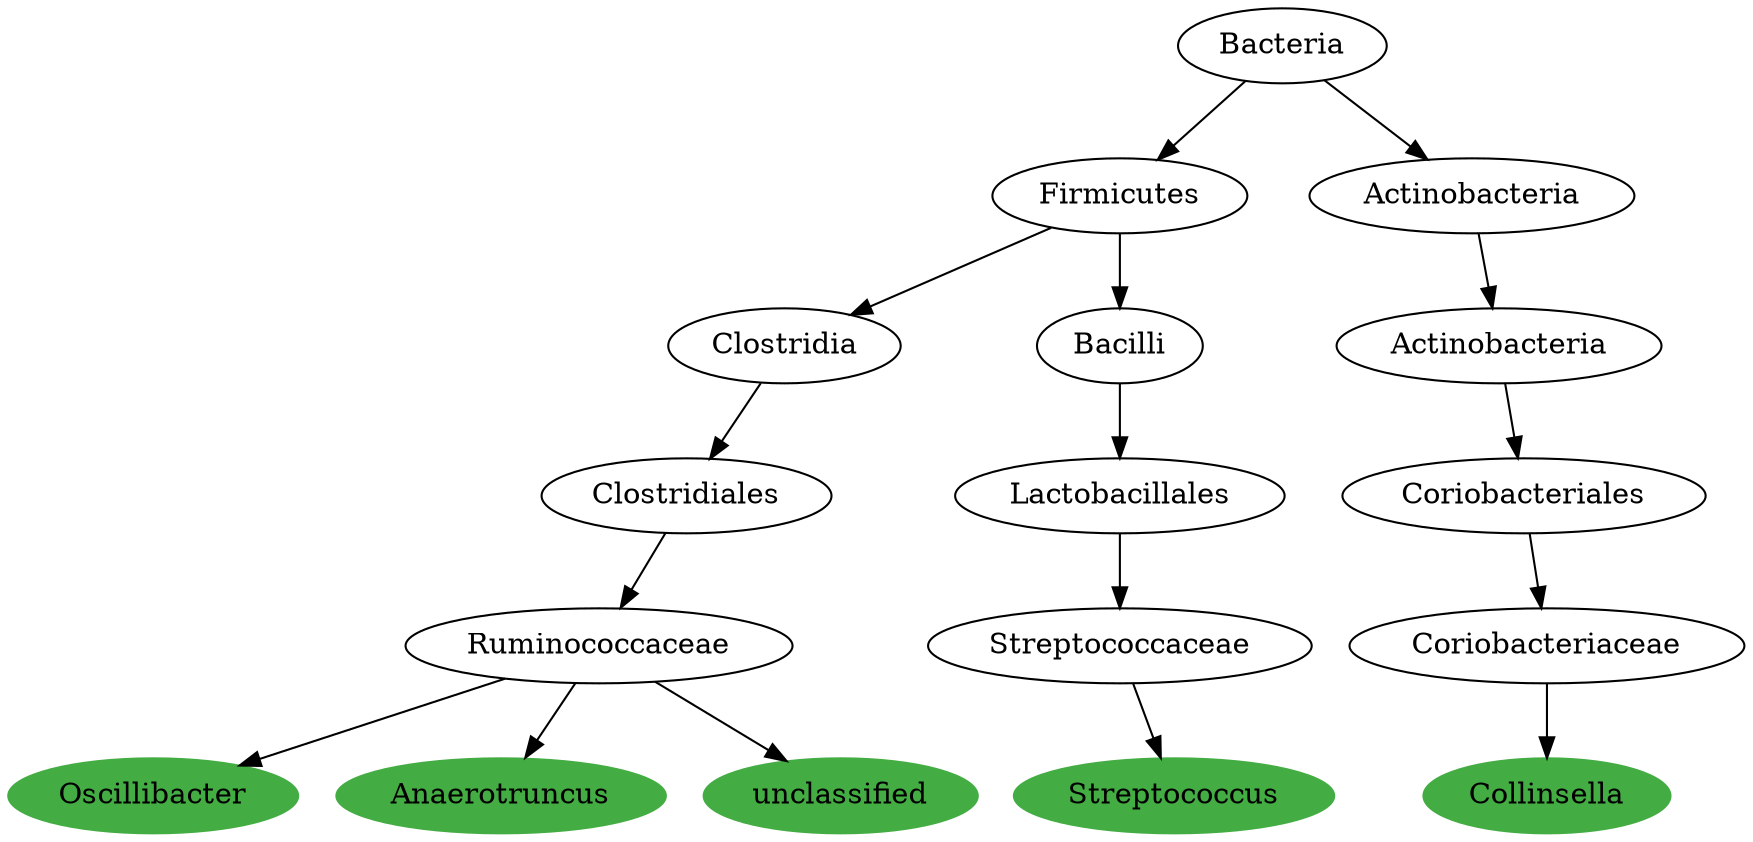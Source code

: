 digraph G { 
	RuminococcaceaeOscillibacter [label="Oscillibacter", color="#43AC43", style=filled];
	ClostridialesRuminococcaceae [label="Ruminococcaceae"];
	RuminococcaceaeOscillibacter [label="Oscillibacter"];
	ClostridialesRuminococcaceae -> RuminococcaceaeOscillibacter;
	ClostridiaClostridiales [label="Clostridiales"];
	ClostridialesRuminococcaceae [label="Ruminococcaceae"];
	ClostridiaClostridiales -> ClostridialesRuminococcaceae;
	FirmicutesClostridia [label="Clostridia"];
	ClostridiaClostridiales [label="Clostridiales"];
	FirmicutesClostridia -> ClostridiaClostridiales;
	BacteriaFirmicutes [label="Firmicutes"];
	FirmicutesClostridia [label="Clostridia"];
	BacteriaFirmicutes -> FirmicutesClostridia;
	Bacteria [label="Bacteria"];
	BacteriaFirmicutes [label="Firmicutes"];
	Bacteria -> BacteriaFirmicutes;
	RuminococcaceaeAnaerotruncus [label="Anaerotruncus", color="#43AC43", style=filled];
	ClostridialesRuminococcaceae [label="Ruminococcaceae"];
	RuminococcaceaeAnaerotruncus [label="Anaerotruncus"];
	ClostridialesRuminococcaceae -> RuminococcaceaeAnaerotruncus;
	Ruminococcaceaeunclassified [label="unclassified", color="#43AC43", style=filled];
	ClostridialesRuminococcaceae [label="Ruminococcaceae"];
	Ruminococcaceaeunclassified [label="unclassified"];
	ClostridialesRuminococcaceae -> Ruminococcaceaeunclassified;
	StreptococcaceaeStreptococcus [label="Streptococcus", color="#43AC43", style=filled];
	LactobacillalesStreptococcaceae [label="Streptococcaceae"];
	StreptococcaceaeStreptococcus [label="Streptococcus"];
	LactobacillalesStreptococcaceae -> StreptococcaceaeStreptococcus;
	BacilliLactobacillales [label="Lactobacillales"];
	LactobacillalesStreptococcaceae [label="Streptococcaceae"];
	BacilliLactobacillales -> LactobacillalesStreptococcaceae;
	FirmicutesBacilli [label="Bacilli"];
	BacilliLactobacillales [label="Lactobacillales"];
	FirmicutesBacilli -> BacilliLactobacillales;
	BacteriaFirmicutes [label="Firmicutes"];
	FirmicutesBacilli [label="Bacilli"];
	BacteriaFirmicutes -> FirmicutesBacilli;
	CoriobacteriaceaeCollinsella [label="Collinsella", color="#43AC43", style=filled];
	CoriobacterialesCoriobacteriaceae [label="Coriobacteriaceae"];
	CoriobacteriaceaeCollinsella [label="Collinsella"];
	CoriobacterialesCoriobacteriaceae -> CoriobacteriaceaeCollinsella;
	ActinobacteriaCoriobacteriales [label="Coriobacteriales"];
	CoriobacterialesCoriobacteriaceae [label="Coriobacteriaceae"];
	ActinobacteriaCoriobacteriales -> CoriobacterialesCoriobacteriaceae;
	ActinobacteriaActinobacteria [label="Actinobacteria"];
	ActinobacteriaCoriobacteriales [label="Coriobacteriales"];
	ActinobacteriaActinobacteria -> ActinobacteriaCoriobacteriales;
	BacteriaActinobacteria [label="Actinobacteria"];
	ActinobacteriaActinobacteria [label="Actinobacteria"];
	BacteriaActinobacteria -> ActinobacteriaActinobacteria;
	Bacteria [label="Bacteria"];
	BacteriaActinobacteria [label="Actinobacteria"];
	Bacteria -> BacteriaActinobacteria;

 }